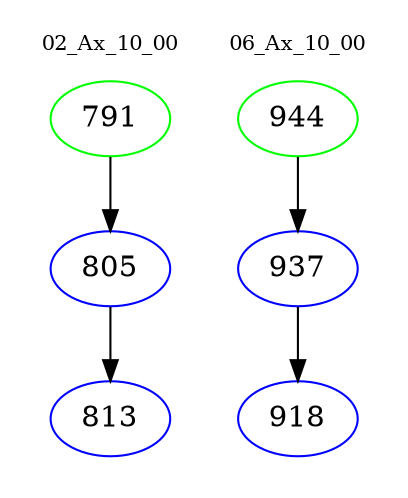digraph{
subgraph cluster_0 {
color = white
label = "02_Ax_10_00";
fontsize=10;
T0_791 [label="791", color="green"]
T0_791 -> T0_805 [color="black"]
T0_805 [label="805", color="blue"]
T0_805 -> T0_813 [color="black"]
T0_813 [label="813", color="blue"]
}
subgraph cluster_1 {
color = white
label = "06_Ax_10_00";
fontsize=10;
T1_944 [label="944", color="green"]
T1_944 -> T1_937 [color="black"]
T1_937 [label="937", color="blue"]
T1_937 -> T1_918 [color="black"]
T1_918 [label="918", color="blue"]
}
}
